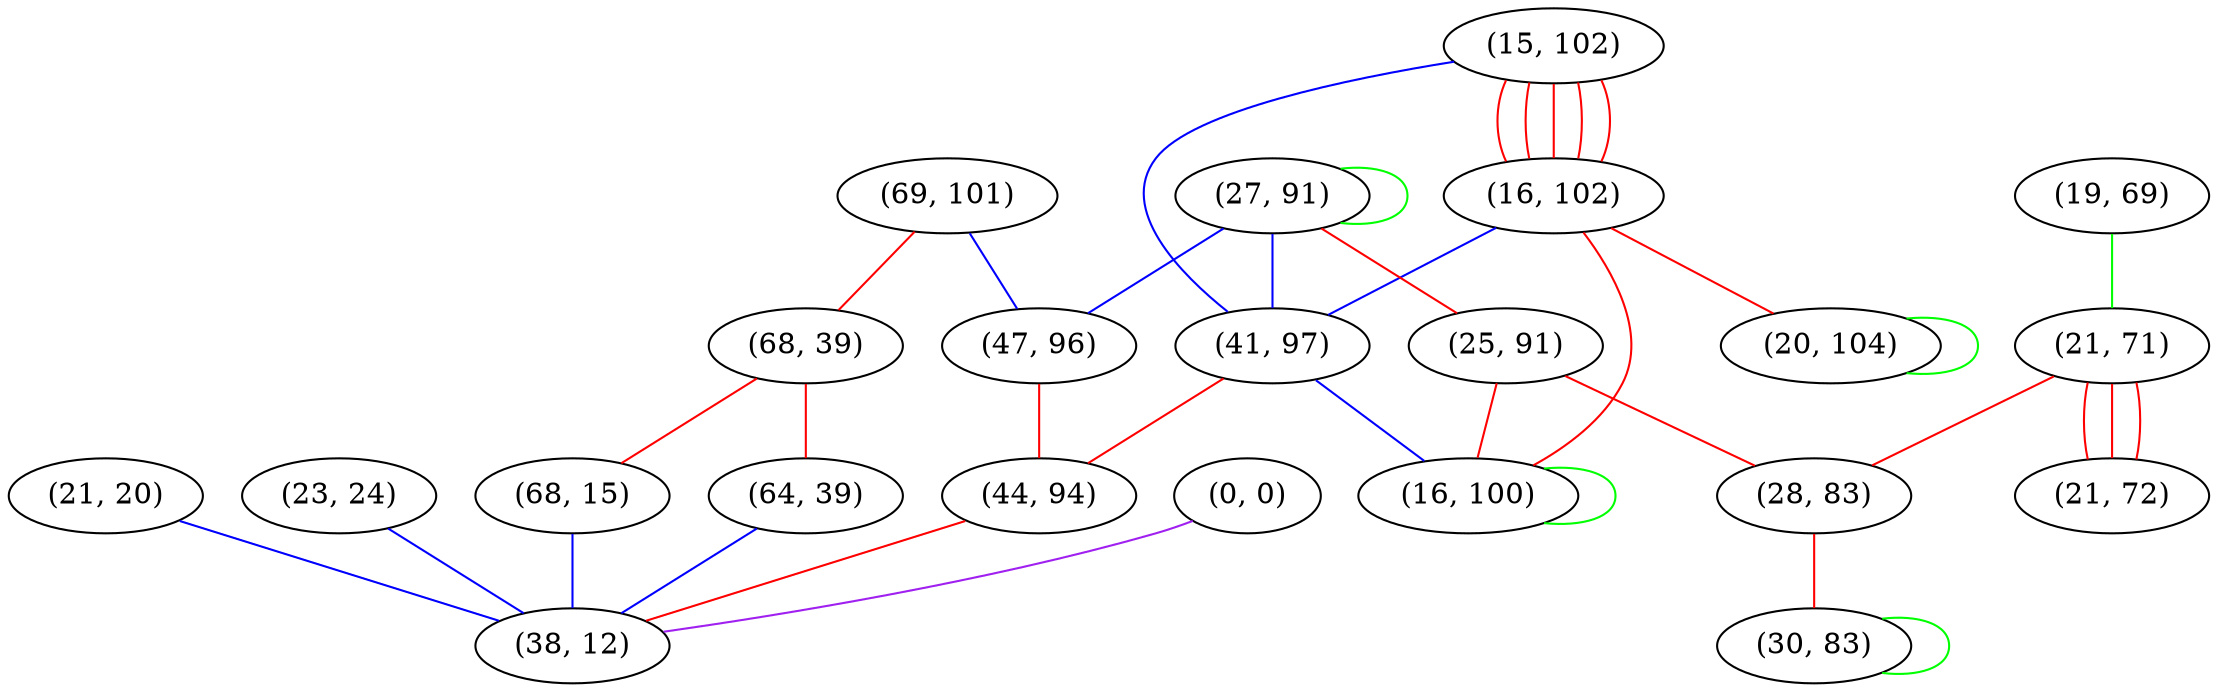 graph "" {
"(69, 101)";
"(15, 102)";
"(16, 102)";
"(68, 39)";
"(27, 91)";
"(68, 15)";
"(47, 96)";
"(64, 39)";
"(19, 69)";
"(21, 71)";
"(0, 0)";
"(41, 97)";
"(21, 20)";
"(25, 91)";
"(44, 94)";
"(23, 24)";
"(28, 83)";
"(16, 100)";
"(21, 72)";
"(20, 104)";
"(30, 83)";
"(38, 12)";
"(69, 101)" -- "(68, 39)"  [color=red, key=0, weight=1];
"(69, 101)" -- "(47, 96)"  [color=blue, key=0, weight=3];
"(15, 102)" -- "(16, 102)"  [color=red, key=0, weight=1];
"(15, 102)" -- "(16, 102)"  [color=red, key=1, weight=1];
"(15, 102)" -- "(16, 102)"  [color=red, key=2, weight=1];
"(15, 102)" -- "(16, 102)"  [color=red, key=3, weight=1];
"(15, 102)" -- "(16, 102)"  [color=red, key=4, weight=1];
"(15, 102)" -- "(41, 97)"  [color=blue, key=0, weight=3];
"(16, 102)" -- "(16, 100)"  [color=red, key=0, weight=1];
"(16, 102)" -- "(41, 97)"  [color=blue, key=0, weight=3];
"(16, 102)" -- "(20, 104)"  [color=red, key=0, weight=1];
"(68, 39)" -- "(68, 15)"  [color=red, key=0, weight=1];
"(68, 39)" -- "(64, 39)"  [color=red, key=0, weight=1];
"(27, 91)" -- "(25, 91)"  [color=red, key=0, weight=1];
"(27, 91)" -- "(47, 96)"  [color=blue, key=0, weight=3];
"(27, 91)" -- "(27, 91)"  [color=green, key=0, weight=2];
"(27, 91)" -- "(41, 97)"  [color=blue, key=0, weight=3];
"(68, 15)" -- "(38, 12)"  [color=blue, key=0, weight=3];
"(47, 96)" -- "(44, 94)"  [color=red, key=0, weight=1];
"(64, 39)" -- "(38, 12)"  [color=blue, key=0, weight=3];
"(19, 69)" -- "(21, 71)"  [color=green, key=0, weight=2];
"(21, 71)" -- "(21, 72)"  [color=red, key=0, weight=1];
"(21, 71)" -- "(21, 72)"  [color=red, key=1, weight=1];
"(21, 71)" -- "(21, 72)"  [color=red, key=2, weight=1];
"(21, 71)" -- "(28, 83)"  [color=red, key=0, weight=1];
"(0, 0)" -- "(38, 12)"  [color=purple, key=0, weight=4];
"(41, 97)" -- "(44, 94)"  [color=red, key=0, weight=1];
"(41, 97)" -- "(16, 100)"  [color=blue, key=0, weight=3];
"(21, 20)" -- "(38, 12)"  [color=blue, key=0, weight=3];
"(25, 91)" -- "(28, 83)"  [color=red, key=0, weight=1];
"(25, 91)" -- "(16, 100)"  [color=red, key=0, weight=1];
"(44, 94)" -- "(38, 12)"  [color=red, key=0, weight=1];
"(23, 24)" -- "(38, 12)"  [color=blue, key=0, weight=3];
"(28, 83)" -- "(30, 83)"  [color=red, key=0, weight=1];
"(16, 100)" -- "(16, 100)"  [color=green, key=0, weight=2];
"(20, 104)" -- "(20, 104)"  [color=green, key=0, weight=2];
"(30, 83)" -- "(30, 83)"  [color=green, key=0, weight=2];
}

